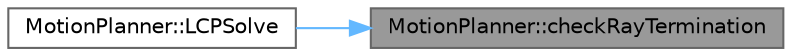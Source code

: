 digraph "MotionPlanner::checkRayTermination"
{
 // LATEX_PDF_SIZE
  bgcolor="transparent";
  edge [fontname=Helvetica,fontsize=10,labelfontname=Helvetica,labelfontsize=10];
  node [fontname=Helvetica,fontsize=10,shape=box,height=0.2,width=0.4];
  rankdir="RL";
  Node1 [label="MotionPlanner::checkRayTermination",height=0.2,width=0.4,color="gray40", fillcolor="grey60", style="filled", fontcolor="black",tooltip=" "];
  Node1 -> Node2 [dir="back",color="steelblue1",style="solid"];
  Node2 [label="MotionPlanner::LCPSolve",height=0.2,width=0.4,color="grey40", fillcolor="white", style="filled",URL="$namespace_motion_planner.html#ab1536c6de4e64e8e8a49a6a87b477fe8",tooltip=" "];
}

